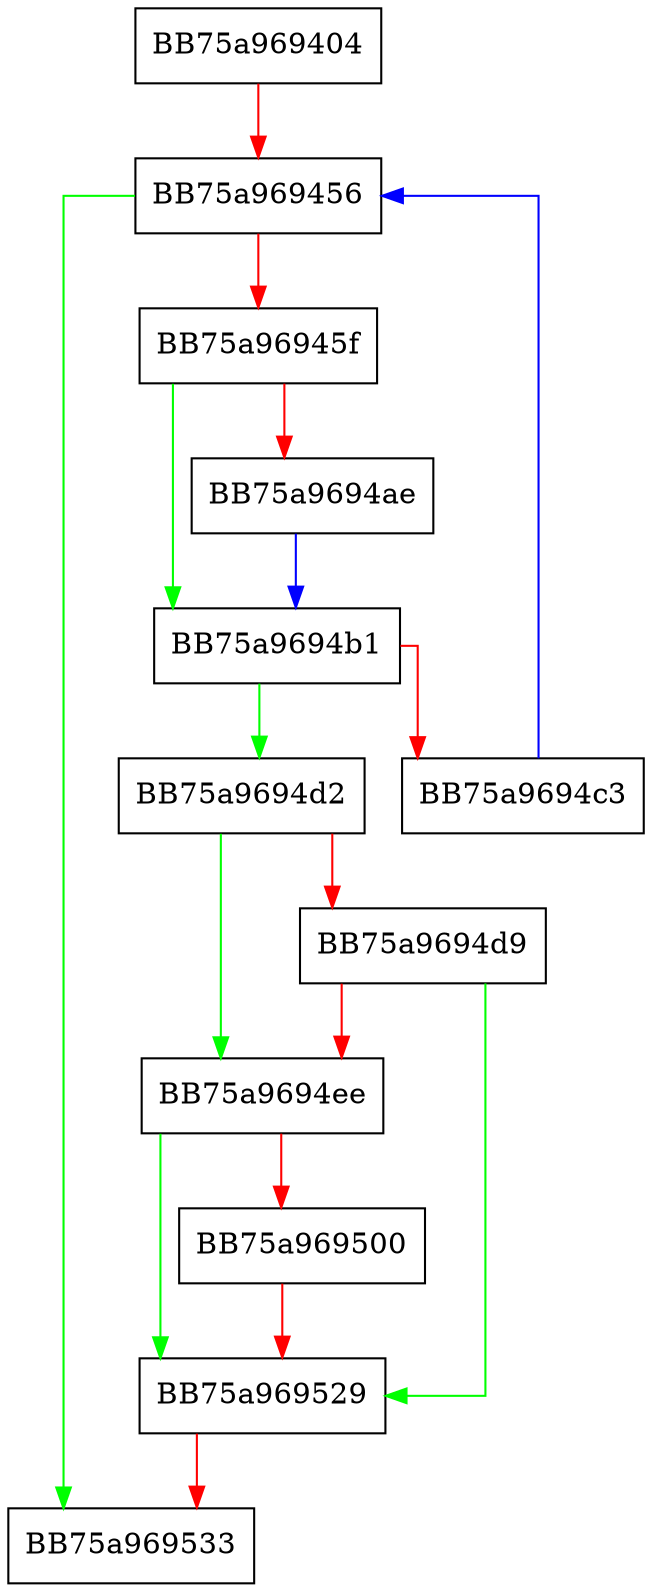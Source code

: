 digraph _set_single_profile_config {
  node [shape="box"];
  graph [splines=ortho];
  BB75a969404 -> BB75a969456 [color="red"];
  BB75a969456 -> BB75a969533 [color="green"];
  BB75a969456 -> BB75a96945f [color="red"];
  BB75a96945f -> BB75a9694b1 [color="green"];
  BB75a96945f -> BB75a9694ae [color="red"];
  BB75a9694ae -> BB75a9694b1 [color="blue"];
  BB75a9694b1 -> BB75a9694d2 [color="green"];
  BB75a9694b1 -> BB75a9694c3 [color="red"];
  BB75a9694c3 -> BB75a969456 [color="blue"];
  BB75a9694d2 -> BB75a9694ee [color="green"];
  BB75a9694d2 -> BB75a9694d9 [color="red"];
  BB75a9694d9 -> BB75a969529 [color="green"];
  BB75a9694d9 -> BB75a9694ee [color="red"];
  BB75a9694ee -> BB75a969529 [color="green"];
  BB75a9694ee -> BB75a969500 [color="red"];
  BB75a969500 -> BB75a969529 [color="red"];
  BB75a969529 -> BB75a969533 [color="red"];
}
